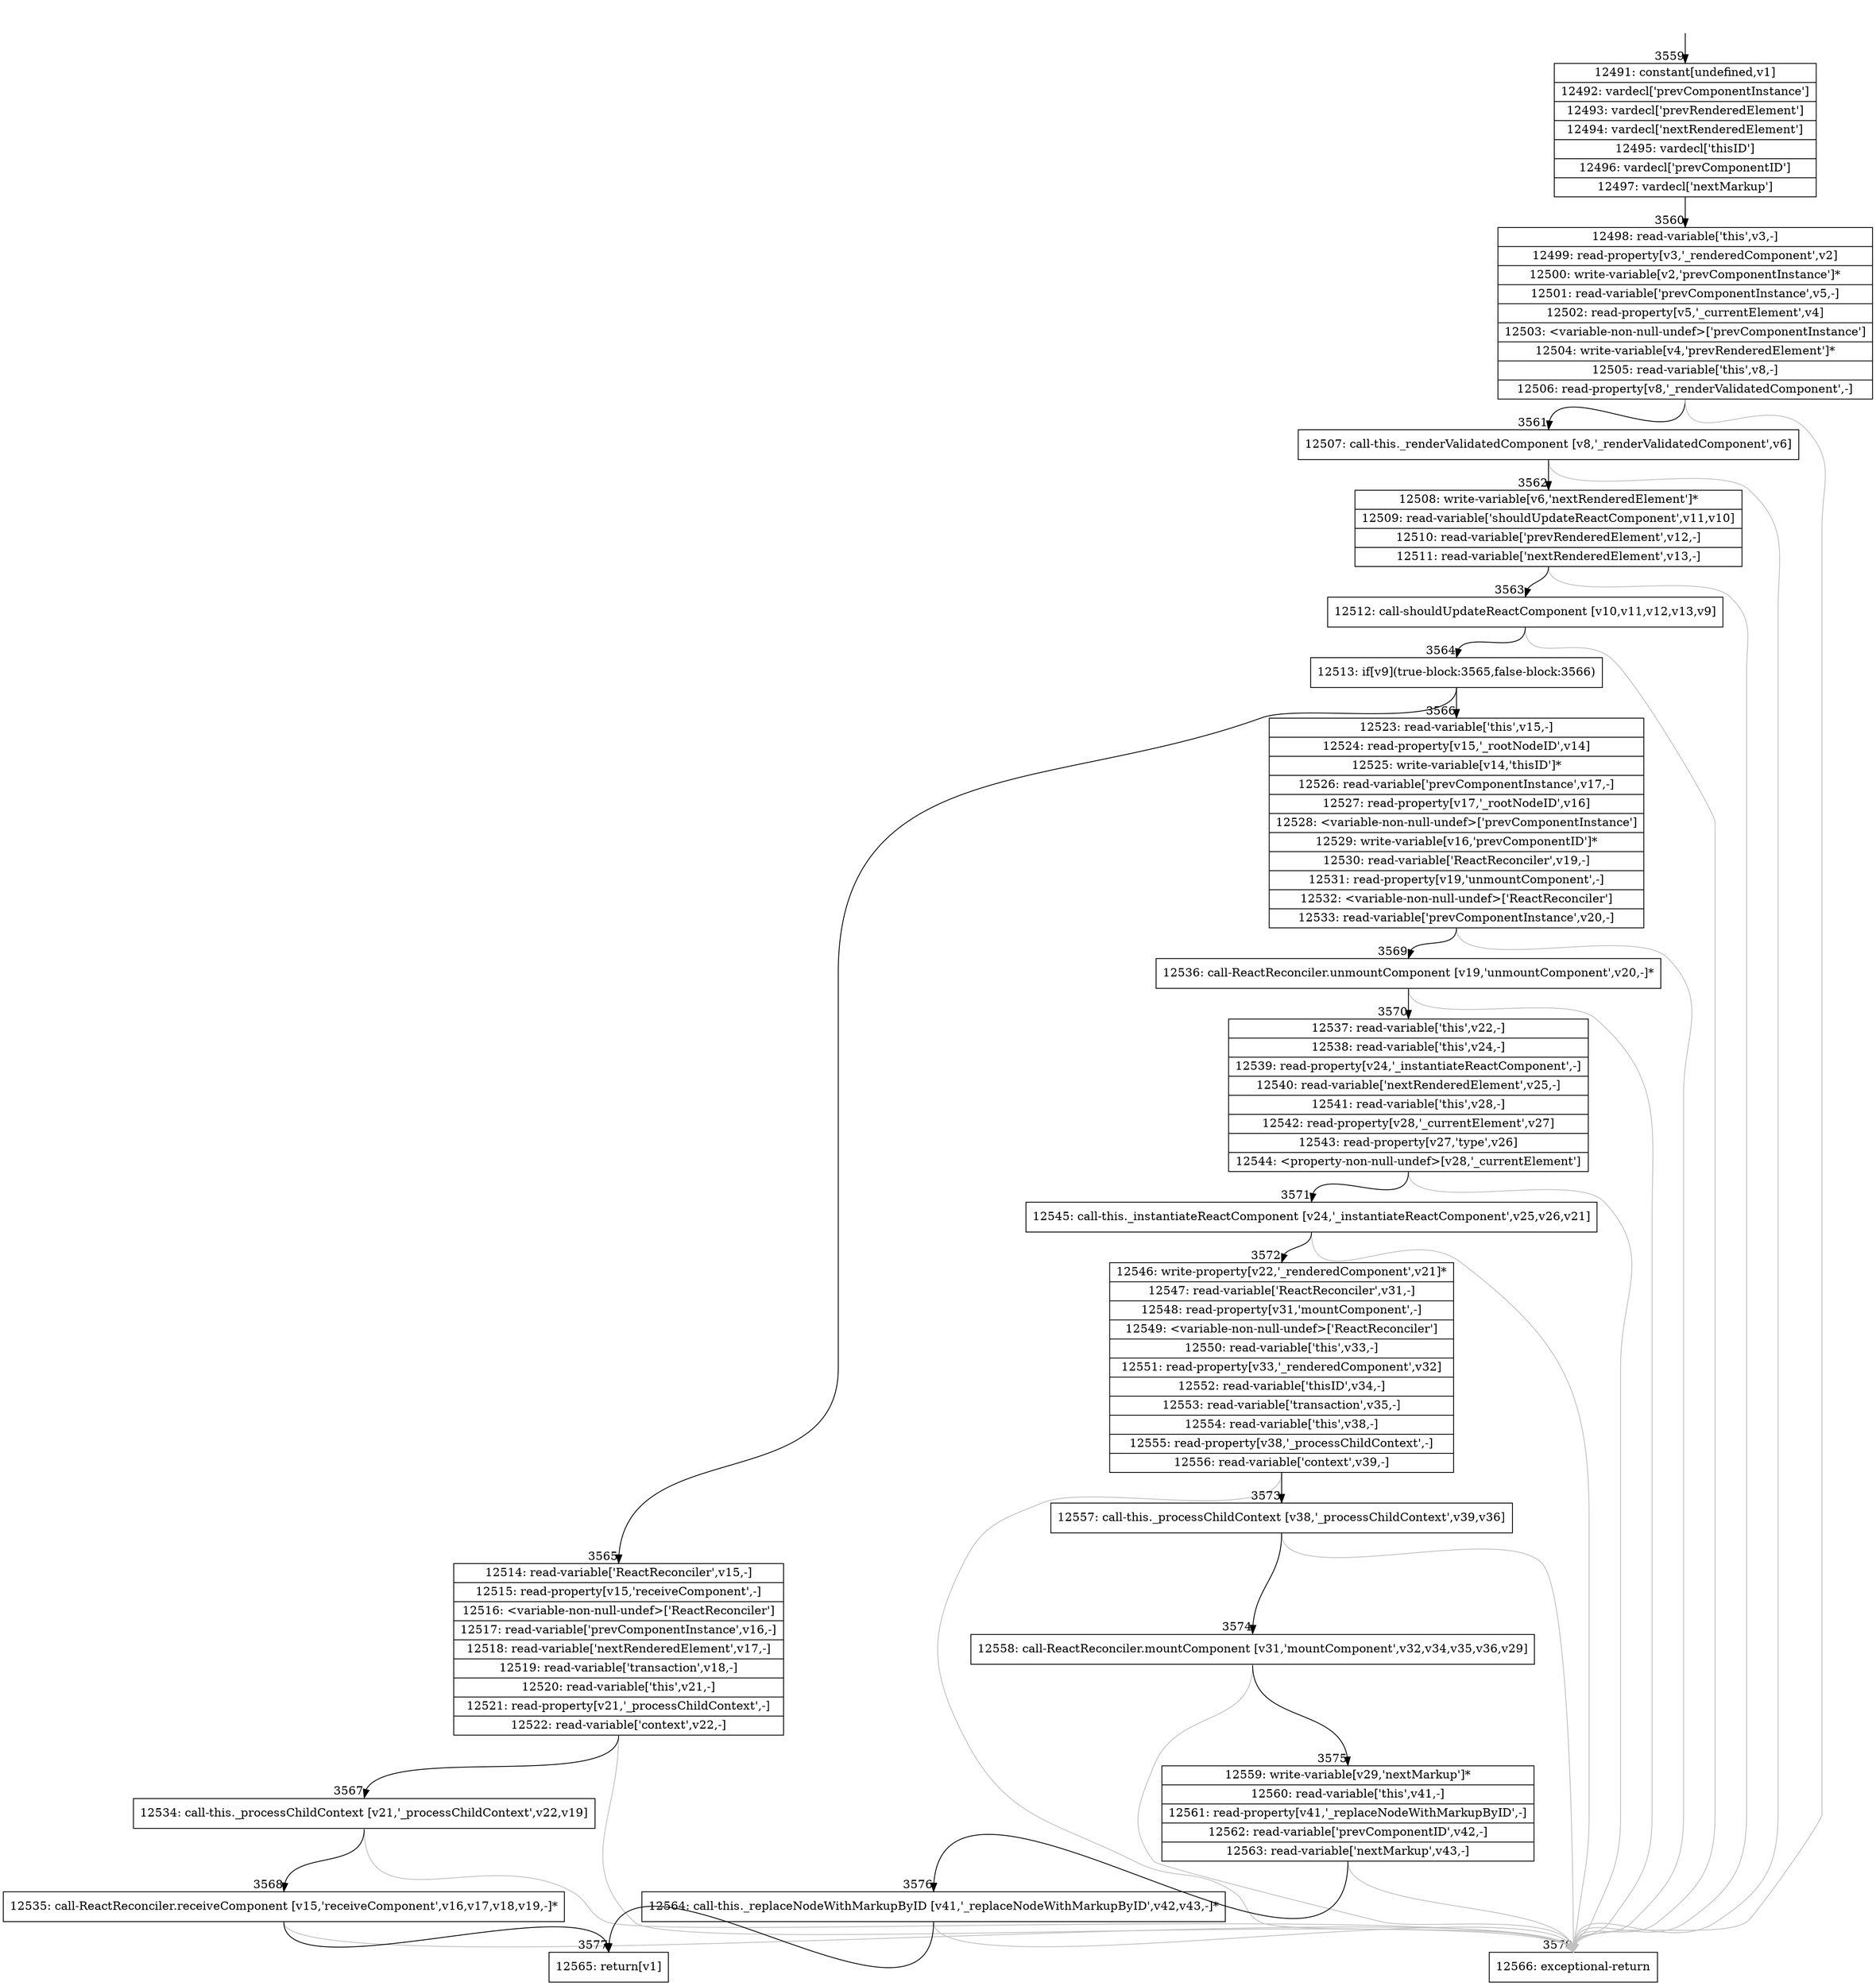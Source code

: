 digraph {
rankdir="TD"
BB_entry248[shape=none,label=""];
BB_entry248 -> BB3559 [tailport=s, headport=n, headlabel="    3559"]
BB3559 [shape=record label="{12491: constant[undefined,v1]|12492: vardecl['prevComponentInstance']|12493: vardecl['prevRenderedElement']|12494: vardecl['nextRenderedElement']|12495: vardecl['thisID']|12496: vardecl['prevComponentID']|12497: vardecl['nextMarkup']}" ] 
BB3559 -> BB3560 [tailport=s, headport=n, headlabel="      3560"]
BB3560 [shape=record label="{12498: read-variable['this',v3,-]|12499: read-property[v3,'_renderedComponent',v2]|12500: write-variable[v2,'prevComponentInstance']*|12501: read-variable['prevComponentInstance',v5,-]|12502: read-property[v5,'_currentElement',v4]|12503: \<variable-non-null-undef\>['prevComponentInstance']|12504: write-variable[v4,'prevRenderedElement']*|12505: read-variable['this',v8,-]|12506: read-property[v8,'_renderValidatedComponent',-]}" ] 
BB3560 -> BB3561 [tailport=s, headport=n, headlabel="      3561"]
BB3560 -> BB3578 [tailport=s, headport=n, color=gray, headlabel="      3578"]
BB3561 [shape=record label="{12507: call-this._renderValidatedComponent [v8,'_renderValidatedComponent',v6]}" ] 
BB3561 -> BB3562 [tailport=s, headport=n, headlabel="      3562"]
BB3561 -> BB3578 [tailport=s, headport=n, color=gray]
BB3562 [shape=record label="{12508: write-variable[v6,'nextRenderedElement']*|12509: read-variable['shouldUpdateReactComponent',v11,v10]|12510: read-variable['prevRenderedElement',v12,-]|12511: read-variable['nextRenderedElement',v13,-]}" ] 
BB3562 -> BB3563 [tailport=s, headport=n, headlabel="      3563"]
BB3562 -> BB3578 [tailport=s, headport=n, color=gray]
BB3563 [shape=record label="{12512: call-shouldUpdateReactComponent [v10,v11,v12,v13,v9]}" ] 
BB3563 -> BB3564 [tailport=s, headport=n, headlabel="      3564"]
BB3563 -> BB3578 [tailport=s, headport=n, color=gray]
BB3564 [shape=record label="{12513: if[v9](true-block:3565,false-block:3566)}" ] 
BB3564 -> BB3565 [tailport=s, headport=n, headlabel="      3565"]
BB3564 -> BB3566 [tailport=s, headport=n, headlabel="      3566"]
BB3565 [shape=record label="{12514: read-variable['ReactReconciler',v15,-]|12515: read-property[v15,'receiveComponent',-]|12516: \<variable-non-null-undef\>['ReactReconciler']|12517: read-variable['prevComponentInstance',v16,-]|12518: read-variable['nextRenderedElement',v17,-]|12519: read-variable['transaction',v18,-]|12520: read-variable['this',v21,-]|12521: read-property[v21,'_processChildContext',-]|12522: read-variable['context',v22,-]}" ] 
BB3565 -> BB3567 [tailport=s, headport=n, headlabel="      3567"]
BB3565 -> BB3578 [tailport=s, headport=n, color=gray]
BB3566 [shape=record label="{12523: read-variable['this',v15,-]|12524: read-property[v15,'_rootNodeID',v14]|12525: write-variable[v14,'thisID']*|12526: read-variable['prevComponentInstance',v17,-]|12527: read-property[v17,'_rootNodeID',v16]|12528: \<variable-non-null-undef\>['prevComponentInstance']|12529: write-variable[v16,'prevComponentID']*|12530: read-variable['ReactReconciler',v19,-]|12531: read-property[v19,'unmountComponent',-]|12532: \<variable-non-null-undef\>['ReactReconciler']|12533: read-variable['prevComponentInstance',v20,-]}" ] 
BB3566 -> BB3569 [tailport=s, headport=n, headlabel="      3569"]
BB3566 -> BB3578 [tailport=s, headport=n, color=gray]
BB3567 [shape=record label="{12534: call-this._processChildContext [v21,'_processChildContext',v22,v19]}" ] 
BB3567 -> BB3568 [tailport=s, headport=n, headlabel="      3568"]
BB3567 -> BB3578 [tailport=s, headport=n, color=gray]
BB3568 [shape=record label="{12535: call-ReactReconciler.receiveComponent [v15,'receiveComponent',v16,v17,v18,v19,-]*}" ] 
BB3568 -> BB3577 [tailport=s, headport=n, headlabel="      3577"]
BB3568 -> BB3578 [tailport=s, headport=n, color=gray]
BB3569 [shape=record label="{12536: call-ReactReconciler.unmountComponent [v19,'unmountComponent',v20,-]*}" ] 
BB3569 -> BB3570 [tailport=s, headport=n, headlabel="      3570"]
BB3569 -> BB3578 [tailport=s, headport=n, color=gray]
BB3570 [shape=record label="{12537: read-variable['this',v22,-]|12538: read-variable['this',v24,-]|12539: read-property[v24,'_instantiateReactComponent',-]|12540: read-variable['nextRenderedElement',v25,-]|12541: read-variable['this',v28,-]|12542: read-property[v28,'_currentElement',v27]|12543: read-property[v27,'type',v26]|12544: \<property-non-null-undef\>[v28,'_currentElement']}" ] 
BB3570 -> BB3571 [tailport=s, headport=n, headlabel="      3571"]
BB3570 -> BB3578 [tailport=s, headport=n, color=gray]
BB3571 [shape=record label="{12545: call-this._instantiateReactComponent [v24,'_instantiateReactComponent',v25,v26,v21]}" ] 
BB3571 -> BB3572 [tailport=s, headport=n, headlabel="      3572"]
BB3571 -> BB3578 [tailport=s, headport=n, color=gray]
BB3572 [shape=record label="{12546: write-property[v22,'_renderedComponent',v21]*|12547: read-variable['ReactReconciler',v31,-]|12548: read-property[v31,'mountComponent',-]|12549: \<variable-non-null-undef\>['ReactReconciler']|12550: read-variable['this',v33,-]|12551: read-property[v33,'_renderedComponent',v32]|12552: read-variable['thisID',v34,-]|12553: read-variable['transaction',v35,-]|12554: read-variable['this',v38,-]|12555: read-property[v38,'_processChildContext',-]|12556: read-variable['context',v39,-]}" ] 
BB3572 -> BB3573 [tailport=s, headport=n, headlabel="      3573"]
BB3572 -> BB3578 [tailport=s, headport=n, color=gray]
BB3573 [shape=record label="{12557: call-this._processChildContext [v38,'_processChildContext',v39,v36]}" ] 
BB3573 -> BB3574 [tailport=s, headport=n, headlabel="      3574"]
BB3573 -> BB3578 [tailport=s, headport=n, color=gray]
BB3574 [shape=record label="{12558: call-ReactReconciler.mountComponent [v31,'mountComponent',v32,v34,v35,v36,v29]}" ] 
BB3574 -> BB3575 [tailport=s, headport=n, headlabel="      3575"]
BB3574 -> BB3578 [tailport=s, headport=n, color=gray]
BB3575 [shape=record label="{12559: write-variable[v29,'nextMarkup']*|12560: read-variable['this',v41,-]|12561: read-property[v41,'_replaceNodeWithMarkupByID',-]|12562: read-variable['prevComponentID',v42,-]|12563: read-variable['nextMarkup',v43,-]}" ] 
BB3575 -> BB3576 [tailport=s, headport=n, headlabel="      3576"]
BB3575 -> BB3578 [tailport=s, headport=n, color=gray]
BB3576 [shape=record label="{12564: call-this._replaceNodeWithMarkupByID [v41,'_replaceNodeWithMarkupByID',v42,v43,-]*}" ] 
BB3576 -> BB3577 [tailport=s, headport=n]
BB3576 -> BB3578 [tailport=s, headport=n, color=gray]
BB3577 [shape=record label="{12565: return[v1]}" ] 
BB3578 [shape=record label="{12566: exceptional-return}" ] 
//#$~ 6924
}
